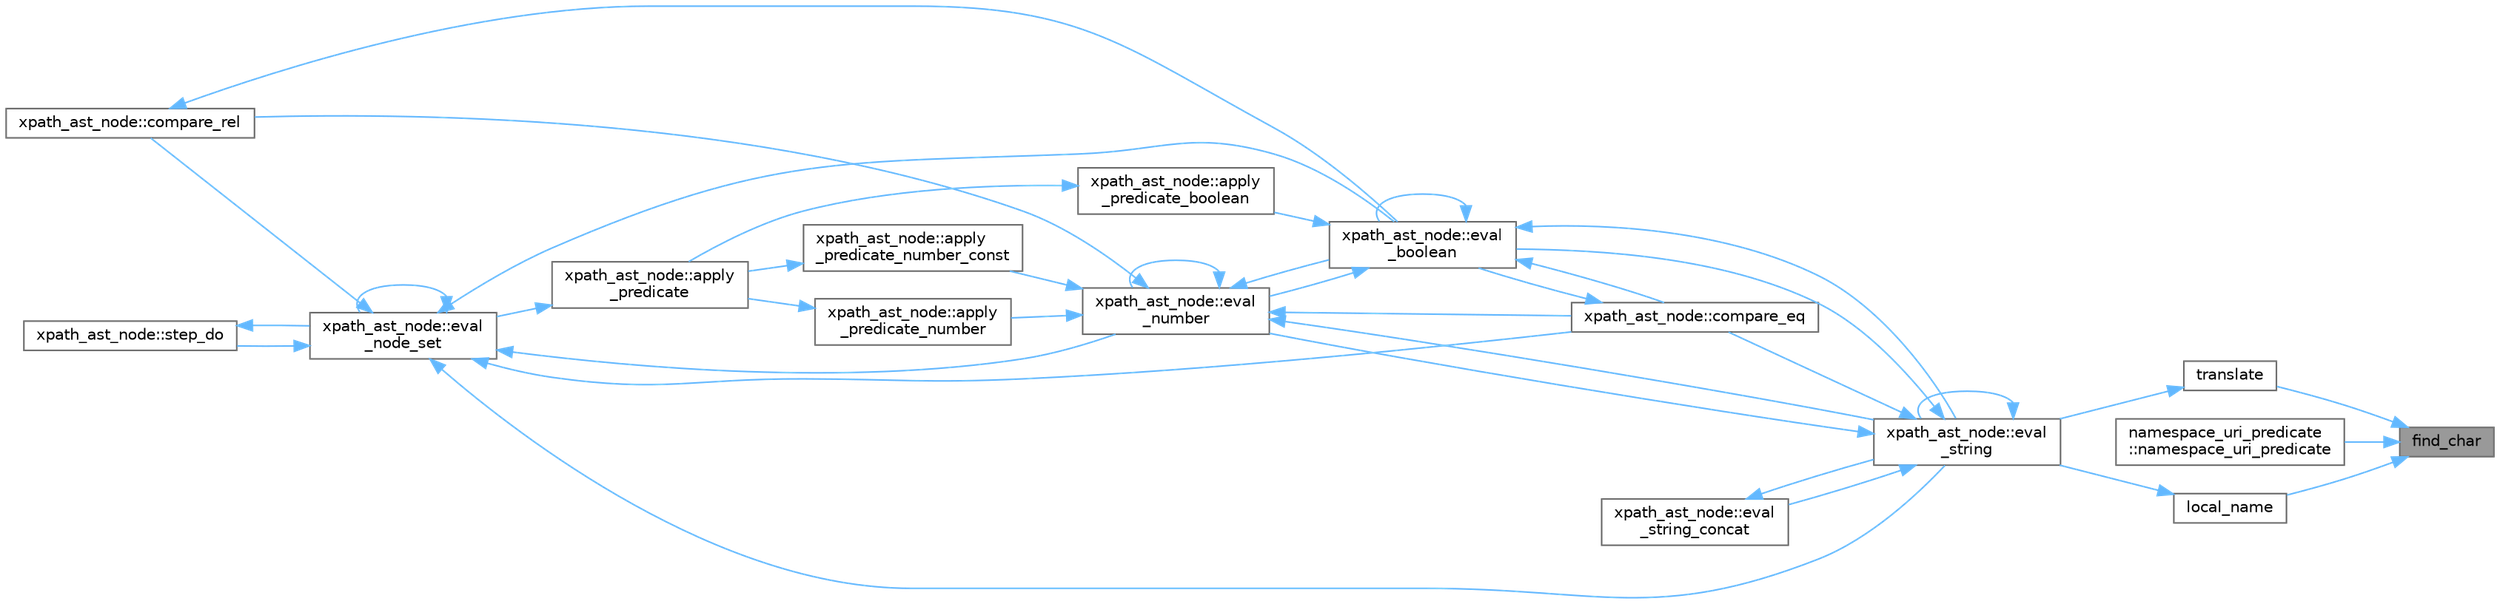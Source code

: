 digraph "find_char"
{
 // INTERACTIVE_SVG=YES
 // LATEX_PDF_SIZE
  bgcolor="transparent";
  edge [fontname=Helvetica,fontsize=10,labelfontname=Helvetica,labelfontsize=10];
  node [fontname=Helvetica,fontsize=10,shape=box,height=0.2,width=0.4];
  rankdir="RL";
  Node1 [id="Node000001",label="find_char",height=0.2,width=0.4,color="gray40", fillcolor="grey60", style="filled", fontcolor="black",tooltip=" "];
  Node1 -> Node2 [id="edge1_Node000001_Node000002",dir="back",color="steelblue1",style="solid",tooltip=" "];
  Node2 [id="Node000002",label="local_name",height=0.2,width=0.4,color="grey40", fillcolor="white", style="filled",URL="$db/d20/pugixml_8cpp.html#aecaa1841b44b31e58c93000c94ff1b39",tooltip=" "];
  Node2 -> Node3 [id="edge2_Node000002_Node000003",dir="back",color="steelblue1",style="solid",tooltip=" "];
  Node3 [id="Node000003",label="xpath_ast_node::eval\l_string",height=0.2,width=0.4,color="grey40", fillcolor="white", style="filled",URL="$d3/dc5/classxpath__ast__node.html#a6b675237a590548b68d0e0b97518b6df",tooltip=" "];
  Node3 -> Node4 [id="edge3_Node000003_Node000004",dir="back",color="steelblue1",style="solid",tooltip=" "];
  Node4 [id="Node000004",label="xpath_ast_node::compare_eq",height=0.2,width=0.4,color="grey40", fillcolor="white", style="filled",URL="$d3/dc5/classxpath__ast__node.html#a98dd7f6e67fe2c56c63056eed835d6a4",tooltip=" "];
  Node4 -> Node5 [id="edge4_Node000004_Node000005",dir="back",color="steelblue1",style="solid",tooltip=" "];
  Node5 [id="Node000005",label="xpath_ast_node::eval\l_boolean",height=0.2,width=0.4,color="grey40", fillcolor="white", style="filled",URL="$d3/dc5/classxpath__ast__node.html#ab7f965a92023bc2704b8e6fd9f3d7c14",tooltip=" "];
  Node5 -> Node6 [id="edge5_Node000005_Node000006",dir="back",color="steelblue1",style="solid",tooltip=" "];
  Node6 [id="Node000006",label="xpath_ast_node::apply\l_predicate_boolean",height=0.2,width=0.4,color="grey40", fillcolor="white", style="filled",URL="$d3/dc5/classxpath__ast__node.html#ab4e5bbd3f2e83c86a43349374b4bfc22",tooltip=" "];
  Node6 -> Node7 [id="edge6_Node000006_Node000007",dir="back",color="steelblue1",style="solid",tooltip=" "];
  Node7 [id="Node000007",label="xpath_ast_node::apply\l_predicate",height=0.2,width=0.4,color="grey40", fillcolor="white", style="filled",URL="$d3/dc5/classxpath__ast__node.html#a7e35f265c9e0712a16e1d8a9db4c7672",tooltip=" "];
  Node7 -> Node8 [id="edge7_Node000007_Node000008",dir="back",color="steelblue1",style="solid",tooltip=" "];
  Node8 [id="Node000008",label="xpath_ast_node::eval\l_node_set",height=0.2,width=0.4,color="grey40", fillcolor="white", style="filled",URL="$d3/dc5/classxpath__ast__node.html#a68cace396dd4eeae67ecfcd34a3a8285",tooltip=" "];
  Node8 -> Node4 [id="edge8_Node000008_Node000004",dir="back",color="steelblue1",style="solid",tooltip=" "];
  Node8 -> Node9 [id="edge9_Node000008_Node000009",dir="back",color="steelblue1",style="solid",tooltip=" "];
  Node9 [id="Node000009",label="xpath_ast_node::compare_rel",height=0.2,width=0.4,color="grey40", fillcolor="white", style="filled",URL="$d3/dc5/classxpath__ast__node.html#abb6e4c529276eaf882233dbb6e04e111",tooltip=" "];
  Node9 -> Node5 [id="edge10_Node000009_Node000005",dir="back",color="steelblue1",style="solid",tooltip=" "];
  Node8 -> Node5 [id="edge11_Node000008_Node000005",dir="back",color="steelblue1",style="solid",tooltip=" "];
  Node8 -> Node8 [id="edge12_Node000008_Node000008",dir="back",color="steelblue1",style="solid",tooltip=" "];
  Node8 -> Node10 [id="edge13_Node000008_Node000010",dir="back",color="steelblue1",style="solid",tooltip=" "];
  Node10 [id="Node000010",label="xpath_ast_node::eval\l_number",height=0.2,width=0.4,color="grey40", fillcolor="white", style="filled",URL="$d3/dc5/classxpath__ast__node.html#a92dd7048e28d486bc7f382d1fc6f1de6",tooltip=" "];
  Node10 -> Node11 [id="edge14_Node000010_Node000011",dir="back",color="steelblue1",style="solid",tooltip=" "];
  Node11 [id="Node000011",label="xpath_ast_node::apply\l_predicate_number",height=0.2,width=0.4,color="grey40", fillcolor="white", style="filled",URL="$d3/dc5/classxpath__ast__node.html#abf2d4b745493f63aebc1c89d9fde8eed",tooltip=" "];
  Node11 -> Node7 [id="edge15_Node000011_Node000007",dir="back",color="steelblue1",style="solid",tooltip=" "];
  Node10 -> Node12 [id="edge16_Node000010_Node000012",dir="back",color="steelblue1",style="solid",tooltip=" "];
  Node12 [id="Node000012",label="xpath_ast_node::apply\l_predicate_number_const",height=0.2,width=0.4,color="grey40", fillcolor="white", style="filled",URL="$d3/dc5/classxpath__ast__node.html#a8cedd7e15623b9fa431788b8843f1463",tooltip=" "];
  Node12 -> Node7 [id="edge17_Node000012_Node000007",dir="back",color="steelblue1",style="solid",tooltip=" "];
  Node10 -> Node4 [id="edge18_Node000010_Node000004",dir="back",color="steelblue1",style="solid",tooltip=" "];
  Node10 -> Node9 [id="edge19_Node000010_Node000009",dir="back",color="steelblue1",style="solid",tooltip=" "];
  Node10 -> Node5 [id="edge20_Node000010_Node000005",dir="back",color="steelblue1",style="solid",tooltip=" "];
  Node10 -> Node10 [id="edge21_Node000010_Node000010",dir="back",color="steelblue1",style="solid",tooltip=" "];
  Node10 -> Node3 [id="edge22_Node000010_Node000003",dir="back",color="steelblue1",style="solid",tooltip=" "];
  Node8 -> Node3 [id="edge23_Node000008_Node000003",dir="back",color="steelblue1",style="solid",tooltip=" "];
  Node8 -> Node13 [id="edge24_Node000008_Node000013",dir="back",color="steelblue1",style="solid",tooltip=" "];
  Node13 [id="Node000013",label="xpath_ast_node::step_do",height=0.2,width=0.4,color="grey40", fillcolor="white", style="filled",URL="$d3/dc5/classxpath__ast__node.html#a3258c05ab9aaa78e154d2ff63fe56906",tooltip=" "];
  Node13 -> Node8 [id="edge25_Node000013_Node000008",dir="back",color="steelblue1",style="solid",tooltip=" "];
  Node5 -> Node4 [id="edge26_Node000005_Node000004",dir="back",color="steelblue1",style="solid",tooltip=" "];
  Node5 -> Node5 [id="edge27_Node000005_Node000005",dir="back",color="steelblue1",style="solid",tooltip=" "];
  Node5 -> Node10 [id="edge28_Node000005_Node000010",dir="back",color="steelblue1",style="solid",tooltip=" "];
  Node5 -> Node3 [id="edge29_Node000005_Node000003",dir="back",color="steelblue1",style="solid",tooltip=" "];
  Node3 -> Node5 [id="edge30_Node000003_Node000005",dir="back",color="steelblue1",style="solid",tooltip=" "];
  Node3 -> Node10 [id="edge31_Node000003_Node000010",dir="back",color="steelblue1",style="solid",tooltip=" "];
  Node3 -> Node3 [id="edge32_Node000003_Node000003",dir="back",color="steelblue1",style="solid",tooltip=" "];
  Node3 -> Node14 [id="edge33_Node000003_Node000014",dir="back",color="steelblue1",style="solid",tooltip=" "];
  Node14 [id="Node000014",label="xpath_ast_node::eval\l_string_concat",height=0.2,width=0.4,color="grey40", fillcolor="white", style="filled",URL="$d3/dc5/classxpath__ast__node.html#aaf931a091af0fb91c25e90b205363b4e",tooltip=" "];
  Node14 -> Node3 [id="edge34_Node000014_Node000003",dir="back",color="steelblue1",style="solid",tooltip=" "];
  Node1 -> Node15 [id="edge35_Node000001_Node000015",dir="back",color="steelblue1",style="solid",tooltip=" "];
  Node15 [id="Node000015",label="namespace_uri_predicate\l::namespace_uri_predicate",height=0.2,width=0.4,color="grey40", fillcolor="white", style="filled",URL="$d8/d77/structnamespace__uri__predicate.html#a25bef9c1e12b0fdc908275ae7ab7c202",tooltip=" "];
  Node1 -> Node16 [id="edge36_Node000001_Node000016",dir="back",color="steelblue1",style="solid",tooltip=" "];
  Node16 [id="Node000016",label="translate",height=0.2,width=0.4,color="grey40", fillcolor="white", style="filled",URL="$db/d20/pugixml_8cpp.html#aaec5bda5a23aae7b0798075d099018c2",tooltip=" "];
  Node16 -> Node3 [id="edge37_Node000016_Node000003",dir="back",color="steelblue1",style="solid",tooltip=" "];
}
